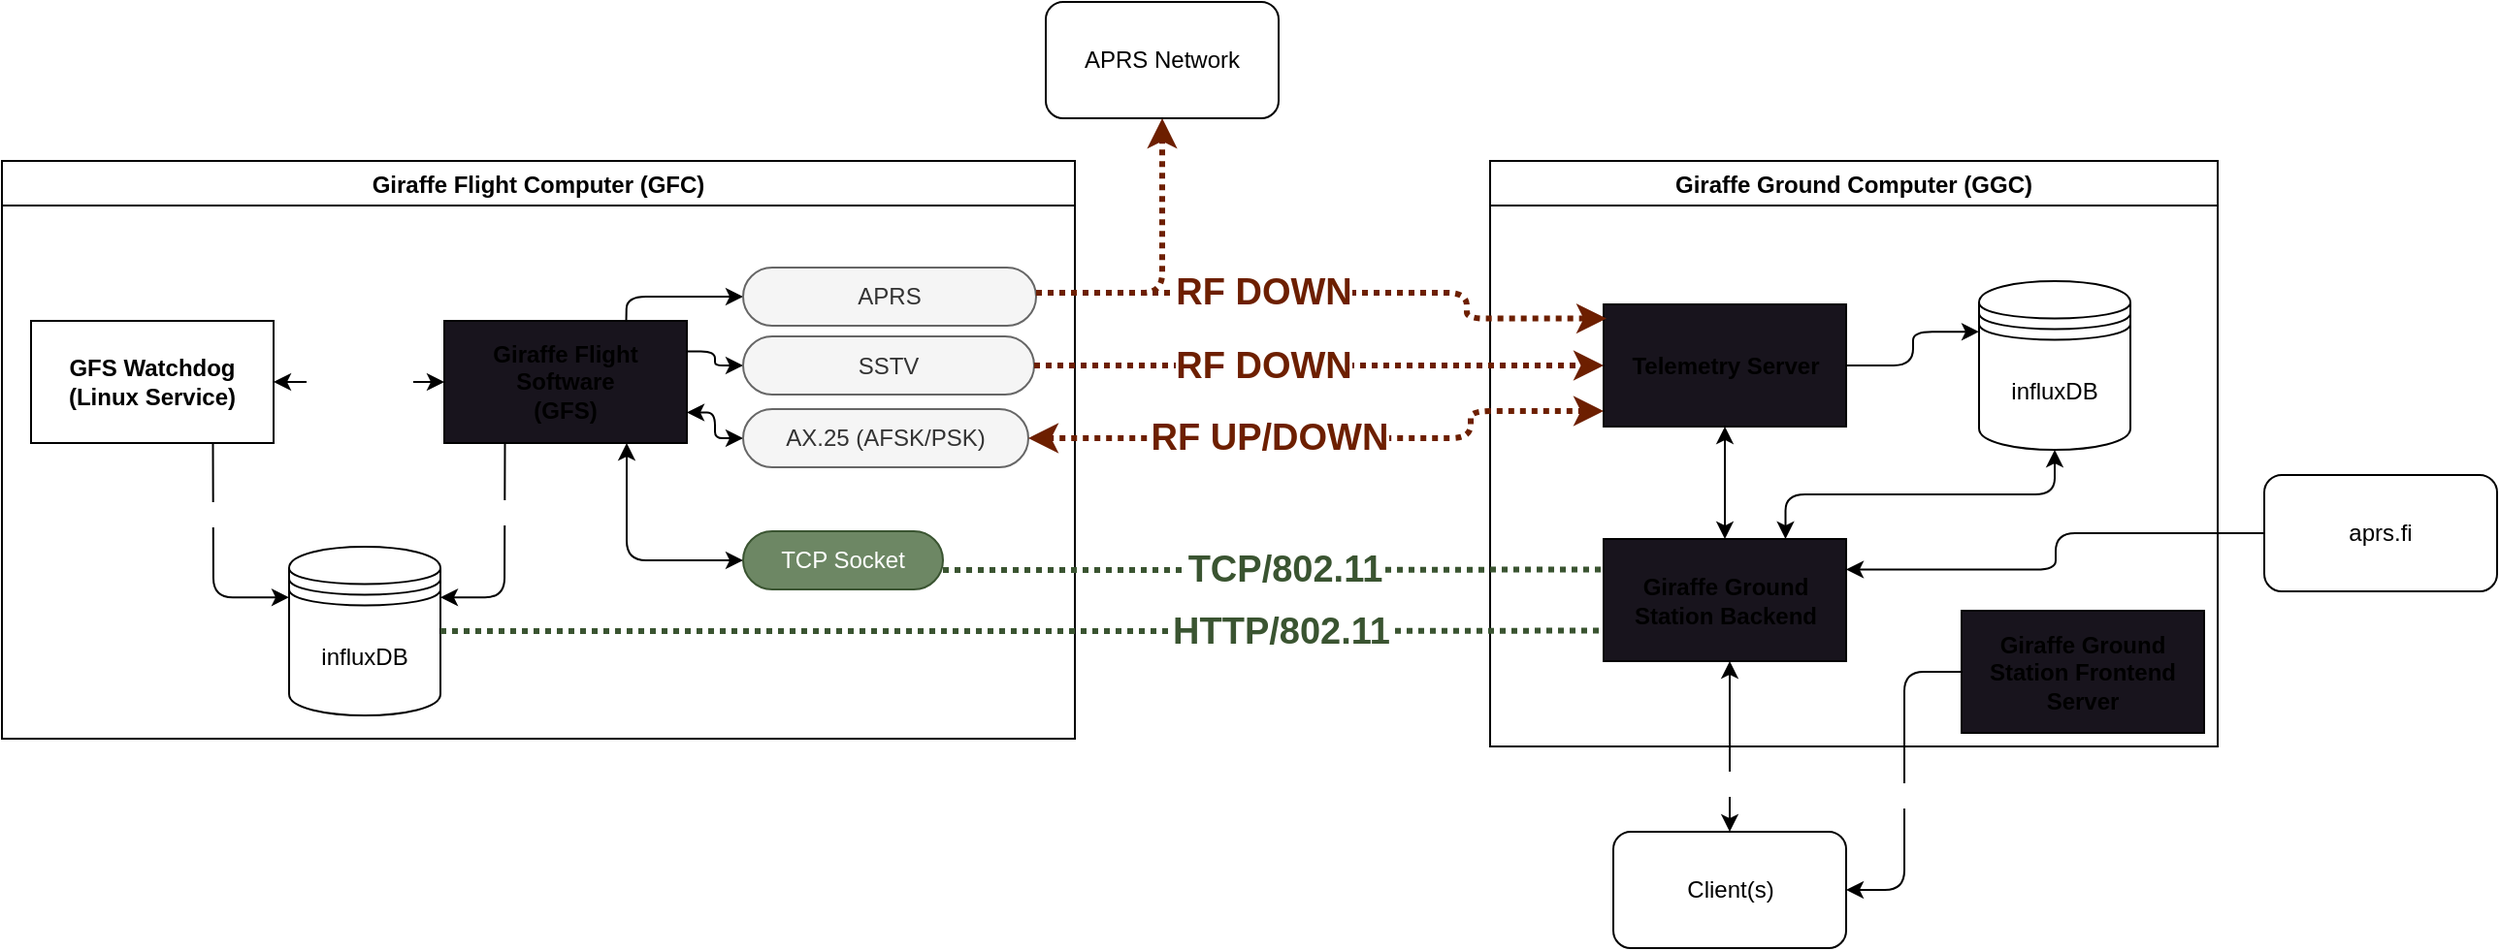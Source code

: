 <mxfile>
    <diagram id="xH-T24poy5hYIG6f6IRd" name="Page-1">
        <mxGraphModel dx="2122" dy="1145" grid="0" gridSize="10" guides="1" tooltips="1" connect="1" arrows="1" fold="1" page="0" pageScale="1" pageWidth="1100" pageHeight="850" math="0" shadow="0">
            <root>
                <mxCell id="0"/>
                <mxCell id="1" parent="0"/>
                <mxCell id="359" value="Giraffe Flight Computer (GFC)" style="swimlane;movable=1;resizable=1;rotatable=1;deletable=1;editable=1;connectable=1;" parent="1" vertex="1">
                    <mxGeometry x="-280" y="73" width="553" height="298" as="geometry">
                        <mxRectangle x="-280" y="73" width="206" height="26" as="alternateBounds"/>
                    </mxGeometry>
                </mxCell>
                <mxCell id="361" value="influxDB&lt;br&gt;" style="shape=datastore;whiteSpace=wrap;html=1;" parent="359" vertex="1">
                    <mxGeometry x="148" y="199" width="78" height="87" as="geometry"/>
                </mxCell>
                <mxCell id="373" value="" style="edgeStyle=elbowEdgeStyle;html=1;elbow=horizontal;startArrow=classic;endArrow=classic;endFill=1;startFill=1;" parent="359" source="368" target="372" edge="1">
                    <mxGeometry relative="1" as="geometry"/>
                </mxCell>
                <mxCell id="450" value="File Socket" style="edgeLabel;html=1;align=center;verticalAlign=middle;resizable=0;points=[];fontSize=11;fontColor=#FFFFFF;" parent="373" vertex="1" connectable="0">
                    <mxGeometry x="0.215" y="-1" relative="1" as="geometry">
                        <mxPoint x="-10" y="-1" as="offset"/>
                    </mxGeometry>
                </mxCell>
                <mxCell id="392" style="edgeStyle=elbowEdgeStyle;html=1;startArrow=none;endArrow=classic;exitX=0.75;exitY=1;exitDx=0;exitDy=0;entryX=0;entryY=0.3;entryDx=0;entryDy=0;endFill=1;" parent="359" source="368" target="361" edge="1">
                    <mxGeometry relative="1" as="geometry">
                        <Array as="points">
                            <mxPoint x="109" y="156"/>
                            <mxPoint x="117" y="204"/>
                        </Array>
                    </mxGeometry>
                </mxCell>
                <mxCell id="448" value="Local HTTP" style="edgeLabel;html=1;align=center;verticalAlign=middle;resizable=0;points=[];fontSize=11;fontColor=#FFFFFF;" parent="392" vertex="1" connectable="0">
                    <mxGeometry x="-0.388" relative="1" as="geometry">
                        <mxPoint as="offset"/>
                    </mxGeometry>
                </mxCell>
                <UserObject label="GFS Watchdog&lt;br&gt;(Linux Service)" treeRoot="1" id="368">
                    <mxCell style="whiteSpace=wrap;html=1;align=center;treeFolding=1;treeMoving=1;newEdgeStyle={&quot;edgeStyle&quot;:&quot;elbowEdgeStyle&quot;,&quot;startArrow&quot;:&quot;none&quot;,&quot;endArrow&quot;:&quot;none&quot;};fontStyle=1" parent="359" vertex="1">
                        <mxGeometry x="15" y="82.5" width="125" height="63" as="geometry"/>
                    </mxCell>
                </UserObject>
                <mxCell id="389" style="edgeStyle=elbowEdgeStyle;html=1;startArrow=classic;endArrow=classic;exitX=1;exitY=0.75;exitDx=0;exitDy=0;entryX=0;entryY=0.5;entryDx=0;entryDy=0;startFill=1;endFill=1;" parent="359" source="372" target="377" edge="1">
                    <mxGeometry relative="1" as="geometry"/>
                </mxCell>
                <mxCell id="390" style="edgeStyle=elbowEdgeStyle;html=1;startArrow=none;endArrow=classic;exitX=1;exitY=0.25;exitDx=0;exitDy=0;endFill=1;" parent="359" source="372" target="383" edge="1">
                    <mxGeometry relative="1" as="geometry"/>
                </mxCell>
                <mxCell id="391" style="edgeStyle=elbowEdgeStyle;html=1;startArrow=none;endArrow=classic;exitX=0.25;exitY=1;exitDx=0;exitDy=0;entryX=1;entryY=0.3;entryDx=0;entryDy=0;startFill=0;endFill=1;" parent="359" source="372" target="361" edge="1">
                    <mxGeometry relative="1" as="geometry">
                        <Array as="points">
                            <mxPoint x="259" y="176"/>
                        </Array>
                    </mxGeometry>
                </mxCell>
                <mxCell id="449" value="Local HTTP" style="edgeLabel;html=1;align=center;verticalAlign=middle;resizable=0;points=[];fontSize=11;fontColor=#FFFFFF;" parent="391" vertex="1" connectable="0">
                    <mxGeometry x="-0.432" y="-2" relative="1" as="geometry">
                        <mxPoint y="3" as="offset"/>
                    </mxGeometry>
                </mxCell>
                <mxCell id="422" style="edgeStyle=elbowEdgeStyle;html=1;startArrow=none;endArrow=classic;exitX=0.75;exitY=0;exitDx=0;exitDy=0;entryX=0;entryY=0.5;entryDx=0;entryDy=0;endFill=1;" parent="359" source="372" target="421" edge="1">
                    <mxGeometry relative="1" as="geometry">
                        <Array as="points">
                            <mxPoint x="322" y="74"/>
                        </Array>
                    </mxGeometry>
                </mxCell>
                <UserObject label="Giraffe Flight Software&lt;br&gt;(GFS)" treeRoot="1" id="372">
                    <mxCell style="whiteSpace=wrap;html=1;align=center;treeFolding=1;treeMoving=1;newEdgeStyle={&quot;edgeStyle&quot;:&quot;elbowEdgeStyle&quot;,&quot;startArrow&quot;:&quot;none&quot;,&quot;endArrow&quot;:&quot;none&quot;};fillColor=rgb(24, 20, 29);fontStyle=1" parent="359" vertex="1">
                        <mxGeometry x="228" y="82.5" width="125" height="63" as="geometry"/>
                    </mxCell>
                </UserObject>
                <mxCell id="377" value="AX.25 (AFSK/PSK)" style="whiteSpace=wrap;html=1;rounded=1;arcSize=50;align=center;verticalAlign=middle;strokeWidth=1;autosize=1;spacing=4;treeFolding=1;treeMoving=1;newEdgeStyle={&quot;edgeStyle&quot;:&quot;entityRelationEdgeStyle&quot;,&quot;startArrow&quot;:&quot;none&quot;,&quot;endArrow&quot;:&quot;none&quot;,&quot;segment&quot;:10,&quot;curved&quot;:1,&quot;sourcePerimeterSpacing&quot;:0,&quot;targetPerimeterSpacing&quot;:0};fillColor=#f5f5f5;fontColor=#333333;strokeColor=#666666;" parent="359" vertex="1">
                    <mxGeometry x="382" y="128" width="147" height="30" as="geometry"/>
                </mxCell>
                <mxCell id="380" style="edgeStyle=elbowEdgeStyle;html=1;startArrow=classic;endArrow=classic;segment=10;sourcePerimeterSpacing=0;targetPerimeterSpacing=0;entryX=0.75;entryY=1;entryDx=0;entryDy=0;endFill=1;startFill=1;" parent="359" source="379" target="372" edge="1">
                    <mxGeometry relative="1" as="geometry">
                        <Array as="points">
                            <mxPoint x="322" y="162"/>
                            <mxPoint x="322" y="178"/>
                        </Array>
                    </mxGeometry>
                </mxCell>
                <mxCell id="379" value="TCP Socket" style="whiteSpace=wrap;html=1;rounded=1;arcSize=50;align=center;verticalAlign=middle;strokeWidth=1;autosize=1;spacing=4;treeFolding=1;treeMoving=1;newEdgeStyle={&quot;edgeStyle&quot;:&quot;entityRelationEdgeStyle&quot;,&quot;startArrow&quot;:&quot;none&quot;,&quot;endArrow&quot;:&quot;none&quot;,&quot;segment&quot;:10,&quot;curved&quot;:1,&quot;sourcePerimeterSpacing&quot;:0,&quot;targetPerimeterSpacing&quot;:0};fillColor=#6d8764;strokeColor=#3A5431;fontColor=#ffffff;" parent="359" vertex="1">
                    <mxGeometry x="382" y="191" width="103" height="30" as="geometry"/>
                </mxCell>
                <mxCell id="383" value="SSTV" style="whiteSpace=wrap;html=1;rounded=1;arcSize=50;align=center;verticalAlign=middle;strokeWidth=1;autosize=1;spacing=4;treeFolding=1;treeMoving=1;newEdgeStyle={&quot;edgeStyle&quot;:&quot;entityRelationEdgeStyle&quot;,&quot;startArrow&quot;:&quot;none&quot;,&quot;endArrow&quot;:&quot;none&quot;,&quot;segment&quot;:10,&quot;curved&quot;:1,&quot;sourcePerimeterSpacing&quot;:0,&quot;targetPerimeterSpacing&quot;:0};fillColor=#f5f5f5;fontColor=#333333;strokeColor=#666666;" parent="359" vertex="1">
                    <mxGeometry x="382" y="90.5" width="150" height="30" as="geometry"/>
                </mxCell>
                <mxCell id="421" value="APRS" style="whiteSpace=wrap;html=1;rounded=1;arcSize=50;align=center;verticalAlign=middle;strokeWidth=1;autosize=1;spacing=4;treeFolding=1;treeMoving=1;newEdgeStyle={&quot;edgeStyle&quot;:&quot;entityRelationEdgeStyle&quot;,&quot;startArrow&quot;:&quot;none&quot;,&quot;endArrow&quot;:&quot;none&quot;,&quot;segment&quot;:10,&quot;curved&quot;:1,&quot;sourcePerimeterSpacing&quot;:0,&quot;targetPerimeterSpacing&quot;:0};fillColor=#f5f5f5;fontColor=#333333;strokeColor=#666666;" parent="359" vertex="1">
                    <mxGeometry x="382" y="55" width="151" height="30" as="geometry"/>
                </mxCell>
                <mxCell id="360" value="Giraffe Ground Computer (GGC)" style="swimlane;" parent="1" vertex="1">
                    <mxGeometry x="487" y="73" width="375" height="302" as="geometry"/>
                </mxCell>
                <mxCell id="406" style="edgeStyle=elbowEdgeStyle;html=1;startArrow=classic;endArrow=classic;entryX=0.5;entryY=0;entryDx=0;entryDy=0;startFill=1;endFill=1;" parent="360" source="396" target="397" edge="1">
                    <mxGeometry relative="1" as="geometry"/>
                </mxCell>
                <mxCell id="430" style="edgeStyle=elbowEdgeStyle;html=1;startArrow=none;endArrow=classic;entryX=0;entryY=0.3;entryDx=0;entryDy=0;endFill=1;" parent="360" source="396" target="398" edge="1">
                    <mxGeometry relative="1" as="geometry"/>
                </mxCell>
                <UserObject label="Telemetry Server" treeRoot="1" id="396">
                    <mxCell style="whiteSpace=wrap;html=1;align=center;treeFolding=1;treeMoving=1;newEdgeStyle={&quot;edgeStyle&quot;:&quot;elbowEdgeStyle&quot;,&quot;startArrow&quot;:&quot;none&quot;,&quot;endArrow&quot;:&quot;none&quot;};fillColor=rgb(24, 20, 29);fontStyle=1" parent="360" vertex="1">
                        <mxGeometry x="58.5" y="74" width="125" height="63" as="geometry"/>
                    </mxCell>
                </UserObject>
                <UserObject label="Giraffe Ground Station Backend" treeRoot="1" id="397">
                    <mxCell style="whiteSpace=wrap;html=1;align=center;treeFolding=1;treeMoving=1;newEdgeStyle={&quot;edgeStyle&quot;:&quot;elbowEdgeStyle&quot;,&quot;startArrow&quot;:&quot;none&quot;,&quot;endArrow&quot;:&quot;none&quot;};fillColor=rgb(24, 20, 29);fontStyle=1" parent="360" vertex="1">
                        <mxGeometry x="58.5" y="195" width="125" height="63" as="geometry"/>
                    </mxCell>
                </UserObject>
                <mxCell id="455" style="edgeStyle=elbowEdgeStyle;html=1;entryX=0.75;entryY=0;entryDx=0;entryDy=0;elbow=vertical;startArrow=classic;startFill=1;" edge="1" parent="360" source="398" target="397">
                    <mxGeometry relative="1" as="geometry"/>
                </mxCell>
                <mxCell id="398" value="influxDB&lt;br&gt;" style="shape=datastore;whiteSpace=wrap;html=1;" parent="360" vertex="1">
                    <mxGeometry x="252" y="62" width="78" height="87" as="geometry"/>
                </mxCell>
                <UserObject label="Giraffe Ground Station Frontend Server" treeRoot="1" id="409">
                    <mxCell style="whiteSpace=wrap;html=1;align=center;treeFolding=1;treeMoving=1;newEdgeStyle={&quot;edgeStyle&quot;:&quot;elbowEdgeStyle&quot;,&quot;startArrow&quot;:&quot;none&quot;,&quot;endArrow&quot;:&quot;none&quot;};fillColor=rgb(24, 20, 29);fontStyle=1" parent="360" vertex="1">
                        <mxGeometry x="243" y="232" width="125" height="63" as="geometry"/>
                    </mxCell>
                </UserObject>
                <mxCell id="416" style="edgeStyle=elbowEdgeStyle;html=1;startArrow=classic;startFill=1;endArrow=none;endFill=0;" parent="1" source="415" target="409" edge="1">
                    <mxGeometry relative="1" as="geometry"/>
                </mxCell>
                <mxCell id="451" value="HTTP" style="edgeLabel;html=1;align=center;verticalAlign=middle;resizable=0;points=[];fontSize=11;fontColor=#FFFFFF;" parent="416" vertex="1" connectable="0">
                    <mxGeometry x="-0.091" y="2" relative="1" as="geometry">
                        <mxPoint x="2" y="-1" as="offset"/>
                    </mxGeometry>
                </mxCell>
                <mxCell id="415" value="Client(s)" style="rounded=1;whiteSpace=wrap;html=1;" parent="1" vertex="1">
                    <mxGeometry x="550.5" y="419" width="120" height="60" as="geometry"/>
                </mxCell>
                <mxCell id="417" style="edgeStyle=elbowEdgeStyle;html=1;startArrow=classic;endArrow=classic;startFill=1;endFill=1;" parent="1" source="397" target="415" edge="1">
                    <mxGeometry relative="1" as="geometry"/>
                </mxCell>
                <mxCell id="452" value="Web Socket/HTTP" style="edgeLabel;html=1;align=center;verticalAlign=middle;resizable=0;points=[];fontSize=11;fontColor=#FFFFFF;" parent="417" vertex="1" connectable="0">
                    <mxGeometry x="0.306" relative="1" as="geometry">
                        <mxPoint x="-3" y="5" as="offset"/>
                    </mxGeometry>
                </mxCell>
                <mxCell id="424" value="APRS Network" style="rounded=1;whiteSpace=wrap;html=1;" parent="1" vertex="1">
                    <mxGeometry x="258" y="-9" width="120" height="60" as="geometry"/>
                </mxCell>
                <mxCell id="427" style="edgeStyle=elbowEdgeStyle;html=1;startArrow=none;endArrow=classic;segment=10;sourcePerimeterSpacing=0;targetPerimeterSpacing=0;entryX=0.5;entryY=1;entryDx=0;entryDy=0;endFill=1;elbow=vertical;fillColor=#a0522d;strokeColor=#6D1F00;strokeWidth=3;dashed=1;dashPattern=1 1;" parent="1" source="421" target="424" edge="1">
                    <mxGeometry relative="1" as="geometry">
                        <Array as="points">
                            <mxPoint x="341" y="141"/>
                            <mxPoint x="412" y="112"/>
                            <mxPoint x="434" y="51"/>
                        </Array>
                    </mxGeometry>
                </mxCell>
                <mxCell id="428" style="edgeStyle=elbowEdgeStyle;html=1;startArrow=none;endArrow=none;segment=10;sourcePerimeterSpacing=0;targetPerimeterSpacing=0;entryX=0;entryY=0.25;entryDx=0;entryDy=0;fillColor=#6d8764;strokeColor=#3A5431;strokeWidth=3;dashed=1;dashPattern=1 1;" parent="1" source="379" target="397" edge="1">
                    <mxGeometry relative="1" as="geometry">
                        <Array as="points">
                            <mxPoint x="309" y="284"/>
                            <mxPoint x="400" y="235"/>
                            <mxPoint x="466" y="251"/>
                        </Array>
                    </mxGeometry>
                </mxCell>
                <mxCell id="433" value="TCP/802.11" style="edgeLabel;html=1;align=center;verticalAlign=middle;resizable=0;points=[];fontSize=19;fontStyle=1;fontColor=#3A5431;" parent="428" vertex="1" connectable="0">
                    <mxGeometry x="-0.021" relative="1" as="geometry">
                        <mxPoint x="9" as="offset"/>
                    </mxGeometry>
                </mxCell>
                <mxCell id="429" style="edgeStyle=elbowEdgeStyle;html=1;startArrow=none;endArrow=none;segment=10;sourcePerimeterSpacing=0;targetPerimeterSpacing=0;entryX=0;entryY=0.75;entryDx=0;entryDy=0;strokeWidth=3;fillColor=#6d8764;strokeColor=#3A5431;dashed=1;dashPattern=1 1;exitX=1;exitY=0.5;exitDx=0;exitDy=0;" parent="1" source="361" target="397" edge="1">
                    <mxGeometry relative="1" as="geometry">
                        <mxPoint x="204" y="315.5" as="sourcePoint"/>
                        <Array as="points">
                            <mxPoint x="396" y="313"/>
                            <mxPoint x="432" y="267"/>
                            <mxPoint x="479" y="299"/>
                        </Array>
                    </mxGeometry>
                </mxCell>
                <mxCell id="432" value="HTTP/802.11" style="edgeLabel;html=1;align=center;verticalAlign=middle;resizable=0;points=[];fontSize=19;fontStyle=1;fontColor=#3A5431;" parent="429" vertex="1" connectable="0">
                    <mxGeometry x="-0.391" y="1" relative="1" as="geometry">
                        <mxPoint x="250" y="1" as="offset"/>
                    </mxGeometry>
                </mxCell>
                <mxCell id="437" style="edgeStyle=elbowEdgeStyle;html=1;startArrow=none;endArrow=classic;segment=10;sourcePerimeterSpacing=0;targetPerimeterSpacing=0;entryX=0;entryY=0.5;entryDx=0;entryDy=0;dashed=1;dashPattern=1 1;strokeWidth=3;fontSize=19;fontColor=#006600;fillColor=#a0522d;strokeColor=#6D1F00;startFill=0;endFill=1;" parent="1" source="383" target="396" edge="1">
                    <mxGeometry relative="1" as="geometry"/>
                </mxCell>
                <mxCell id="443" value="RF DOWN" style="edgeLabel;html=1;align=center;verticalAlign=middle;resizable=0;points=[];fontSize=19;fontStyle=1;fontColor=#6D1F00;" parent="437" vertex="1" connectable="0">
                    <mxGeometry x="-0.281" y="4" relative="1" as="geometry">
                        <mxPoint x="12" y="4" as="offset"/>
                    </mxGeometry>
                </mxCell>
                <mxCell id="441" style="edgeStyle=elbowEdgeStyle;html=1;startArrow=classic;endArrow=classic;segment=10;sourcePerimeterSpacing=0;targetPerimeterSpacing=0;dashed=1;dashPattern=1 1;strokeWidth=3;fontSize=19;fontColor=#006600;fillColor=#a0522d;strokeColor=#6D1F00;startFill=1;endFill=1;exitX=1;exitY=0.5;exitDx=0;exitDy=0;" parent="1" source="377" target="396" edge="1">
                    <mxGeometry relative="1" as="geometry">
                        <Array as="points">
                            <mxPoint x="477" y="202"/>
                            <mxPoint x="295" y="216"/>
                        </Array>
                    </mxGeometry>
                </mxCell>
                <mxCell id="445" value="RF UP/DOWN" style="edgeLabel;html=1;align=center;verticalAlign=middle;resizable=0;points=[];fontSize=19;fontStyle=1;fontColor=#6D1F00;" parent="441" vertex="1" connectable="0">
                    <mxGeometry x="-0.197" y="3" relative="1" as="geometry">
                        <mxPoint x="-1" y="3" as="offset"/>
                    </mxGeometry>
                </mxCell>
                <mxCell id="442" style="edgeStyle=elbowEdgeStyle;html=1;startArrow=none;endArrow=classic;segment=10;sourcePerimeterSpacing=0;targetPerimeterSpacing=0;entryX=0.012;entryY=0.116;entryDx=0;entryDy=0;entryPerimeter=0;dashed=1;dashPattern=1 1;strokeWidth=3;fontSize=19;fontColor=#006600;fillColor=#a0522d;strokeColor=#6D1F00;endFill=1;" parent="1" source="421" target="396" edge="1">
                    <mxGeometry relative="1" as="geometry">
                        <Array as="points">
                            <mxPoint x="475" y="141"/>
                            <mxPoint x="476" y="143"/>
                        </Array>
                    </mxGeometry>
                </mxCell>
                <mxCell id="446" value="RF DOWN" style="edgeLabel;html=1;align=center;verticalAlign=middle;resizable=0;points=[];fontSize=19;fontStyle=1;fontColor=#6D1F00;" parent="442" vertex="1" connectable="0">
                    <mxGeometry x="-0.247" y="-2" relative="1" as="geometry">
                        <mxPoint x="1" y="-2" as="offset"/>
                    </mxGeometry>
                </mxCell>
                <mxCell id="454" style="edgeStyle=elbowEdgeStyle;html=1;entryX=1;entryY=0.25;entryDx=0;entryDy=0;" edge="1" parent="1" source="453" target="397">
                    <mxGeometry relative="1" as="geometry"/>
                </mxCell>
                <mxCell id="453" value="aprs.fi" style="rounded=1;whiteSpace=wrap;html=1;" vertex="1" parent="1">
                    <mxGeometry x="886" y="235" width="120" height="60" as="geometry"/>
                </mxCell>
            </root>
        </mxGraphModel>
    </diagram>
</mxfile>